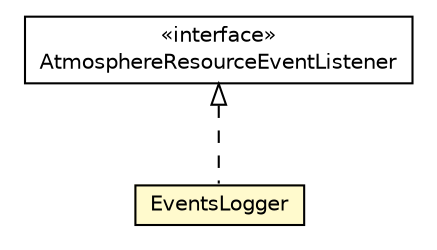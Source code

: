 #!/usr/local/bin/dot
#
# Class diagram 
# Generated by UMLGraph version 5.4 (http://www.umlgraph.org/)
#

digraph G {
	edge [fontname="Helvetica",fontsize=10,labelfontname="Helvetica",labelfontsize=10];
	node [fontname="Helvetica",fontsize=10,shape=plaintext];
	nodesep=0.25;
	ranksep=0.5;
	// hu.sch.kfc.server.EventsLogger
	c5004 [label=<<table title="hu.sch.kfc.server.EventsLogger" border="0" cellborder="1" cellspacing="0" cellpadding="2" port="p" bgcolor="lemonChiffon" href="./EventsLogger.html">
		<tr><td><table border="0" cellspacing="0" cellpadding="1">
<tr><td align="center" balign="center"> EventsLogger </td></tr>
		</table></td></tr>
		</table>>, URL="./EventsLogger.html", fontname="Helvetica", fontcolor="black", fontsize=10.0];
	//hu.sch.kfc.server.EventsLogger implements org.atmosphere.cpr.AtmosphereResourceEventListener
	c5024:p -> c5004:p [dir=back,arrowtail=empty,style=dashed];
	// org.atmosphere.cpr.AtmosphereResourceEventListener
	c5024 [label=<<table title="org.atmosphere.cpr.AtmosphereResourceEventListener" border="0" cellborder="1" cellspacing="0" cellpadding="2" port="p">
		<tr><td><table border="0" cellspacing="0" cellpadding="1">
<tr><td align="center" balign="center"> &#171;interface&#187; </td></tr>
<tr><td align="center" balign="center"> AtmosphereResourceEventListener </td></tr>
		</table></td></tr>
		</table>>, URL="null", fontname="Helvetica", fontcolor="black", fontsize=10.0];
}

